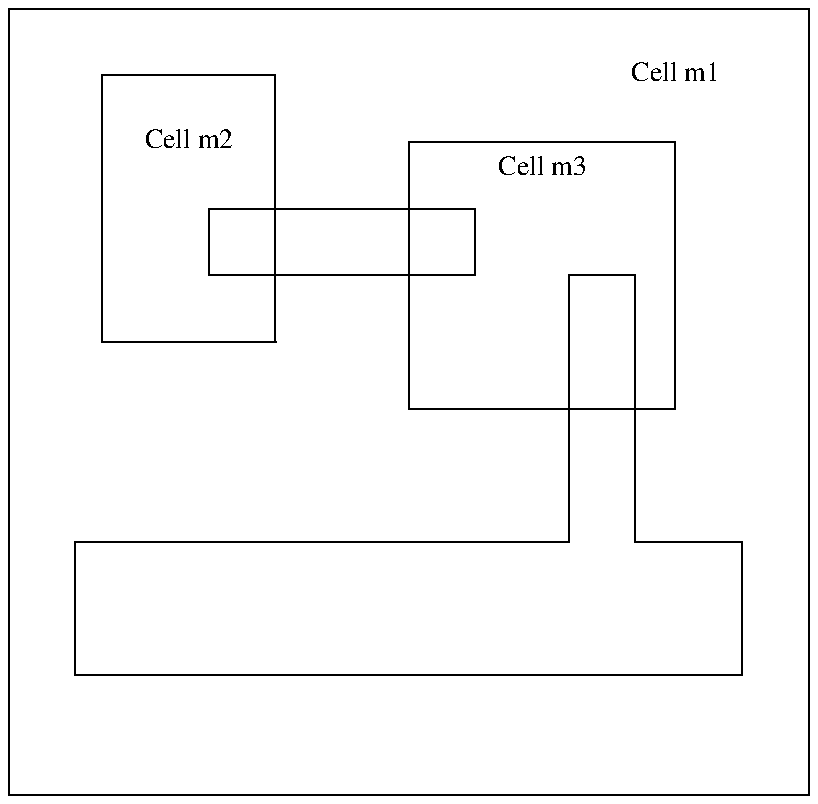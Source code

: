 .PS 4.0i
scale = .1

"Cell m2" at (0.335000, 0.500000)
"Cell m3" at (0.600000, 0.480000)
"Cell m1" at (0.700000, 0.550000)
line solid from (0.200000, 0.010000) to (0.200000, 0.600000)
line solid from (0.200000, 0.010000) to (0.800000, 0.010000)
line solid from (0.800000, 0.010000) to (0.800000, 0.600000)
line solid from (0.800000, 0.600000) to (0.200000, 0.600000)
line solid from (0.250000, 0.100000) to (0.750000, 0.100000)
line solid from (0.750000, 0.100000) to (0.750000, 0.200000)
line solid from (0.750000, 0.200000) to (0.670000, 0.200000)
line solid from (0.670000, 0.200000) to (0.670000, 0.400000)
line solid from (0.670000, 0.400000) to (0.620000, 0.400000)
line solid from (0.620000, 0.400000) to (0.620000, 0.200000)
line solid from (0.620000, 0.200000) to (0.250000, 0.200000)
line solid from (0.250000, 0.200000) to (0.250000, 0.100000)
line solid from (0.270000, 0.350000) to (0.400000, 0.350000)
line solid from (0.400000, 0.350000) to (0.400000, 0.550000)
line solid from (0.400000, 0.550000) to (0.270000, 0.550000)
line solid from (0.270000, 0.550000) to (0.270000, 0.350000)
line solid from (0.500000, 0.300000) to (0.700000, 0.300000)
line solid from (0.700000, 0.300000) to (0.700000, 0.500000)
line solid from (0.700000, 0.500000) to (0.500000, 0.500000)
line solid from (0.500000, 0.500000) to (0.500000, 0.300000)
line solid from (0.350000, 0.400000) to (0.550000, 0.400000)
line solid from (0.550000, 0.400000) to (0.550000, 0.450000)
line solid from (0.550000, 0.450000) to (0.350000, 0.450000)
line solid from (0.350000, 0.450000) to (0.350000, 0.400000)
.PE


